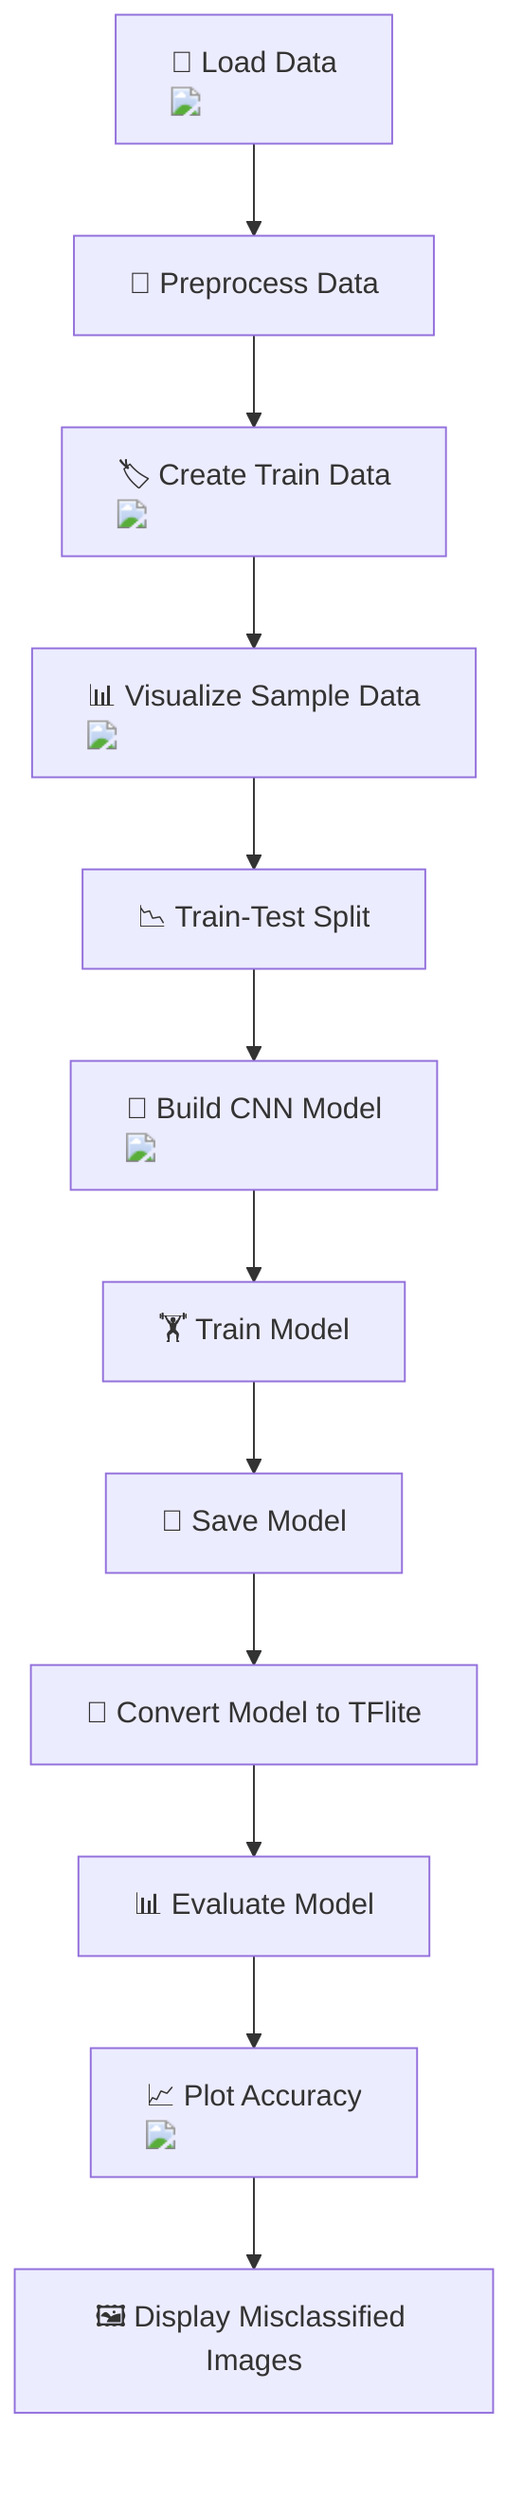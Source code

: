flowchart TD
    A["📁 Load Data <img src='icons/file.svg' />"] --> B["🔄 Preprocess Data"]
    B --> C["🏷️ Create Train Data <img src='icons/table.svg' />"]
    C --> D["📊 Visualize Sample Data <img src='dummy_plots/scatter_plot_template.svg' />"]
    D --> E["📉 Train-Test Split"]
    E --> F["🧠 Build CNN Model <img src='icons/brain.svg' />"]
    F --> G["🏋️ Train Model"]
    G --> H["💾 Save Model"]
    H --> I["🔄 Convert Model to TFlite"]
    I --> J["📊 Evaluate Model"]
    J --> K["📈 Plot Accuracy <img src='dummy_plots/lineplot_template.svg' />"]
    K --> L["🖼️ Display Misclassified Images"]